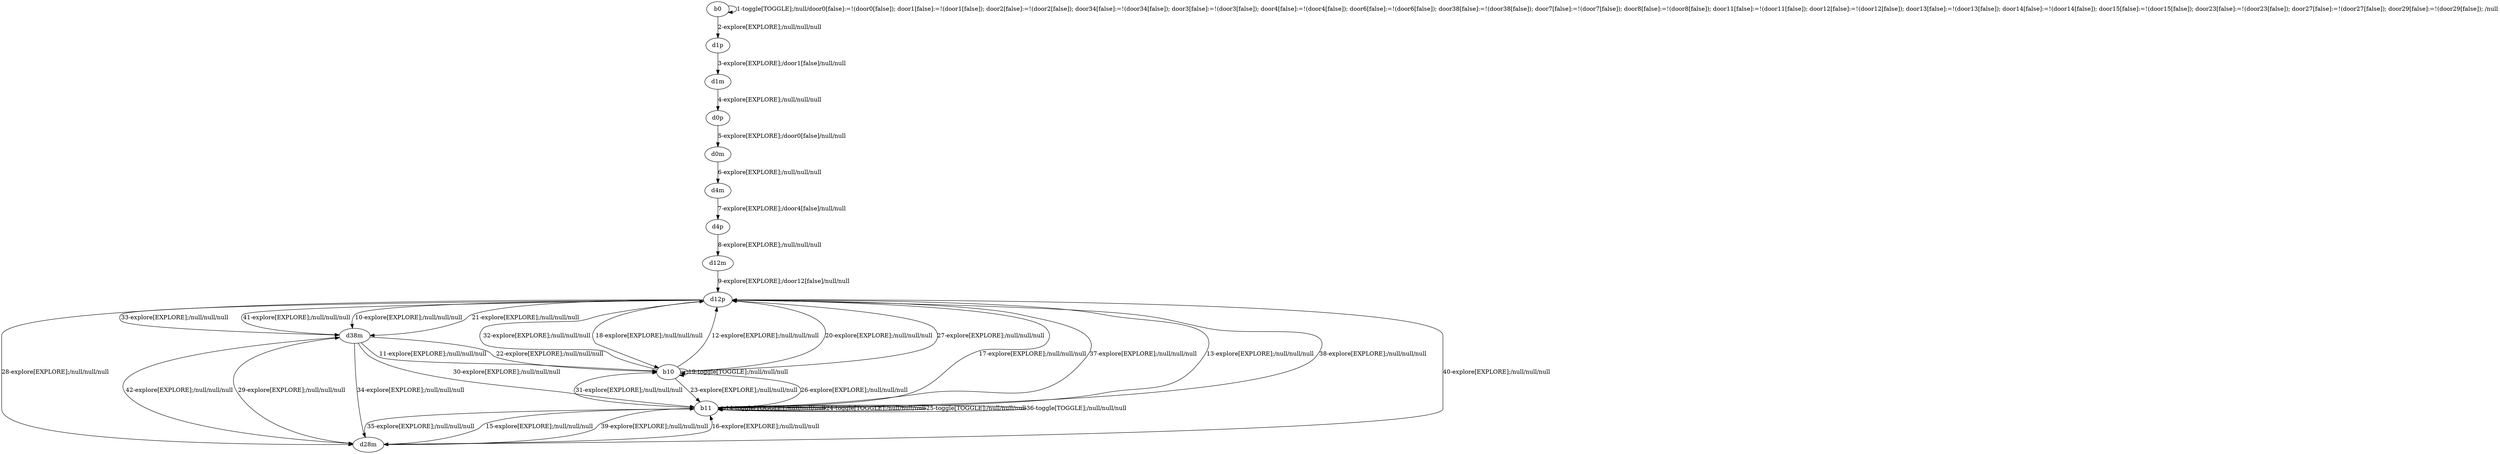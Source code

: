 # Total number of goals covered by this test: 3
# b10 --> b11
# b11 --> b10
# d28m --> d38m

digraph g {
"b0" -> "b0" [label = "1-toggle[TOGGLE];/null/door0[false]:=!(door0[false]); door1[false]:=!(door1[false]); door2[false]:=!(door2[false]); door34[false]:=!(door34[false]); door3[false]:=!(door3[false]); door4[false]:=!(door4[false]); door6[false]:=!(door6[false]); door38[false]:=!(door38[false]); door7[false]:=!(door7[false]); door8[false]:=!(door8[false]); door11[false]:=!(door11[false]); door12[false]:=!(door12[false]); door13[false]:=!(door13[false]); door14[false]:=!(door14[false]); door15[false]:=!(door15[false]); door23[false]:=!(door23[false]); door27[false]:=!(door27[false]); door29[false]:=!(door29[false]); /null"];
"b0" -> "d1p" [label = "2-explore[EXPLORE];/null/null/null"];
"d1p" -> "d1m" [label = "3-explore[EXPLORE];/door1[false]/null/null"];
"d1m" -> "d0p" [label = "4-explore[EXPLORE];/null/null/null"];
"d0p" -> "d0m" [label = "5-explore[EXPLORE];/door0[false]/null/null"];
"d0m" -> "d4m" [label = "6-explore[EXPLORE];/null/null/null"];
"d4m" -> "d4p" [label = "7-explore[EXPLORE];/door4[false]/null/null"];
"d4p" -> "d12m" [label = "8-explore[EXPLORE];/null/null/null"];
"d12m" -> "d12p" [label = "9-explore[EXPLORE];/door12[false]/null/null"];
"d12p" -> "d38m" [label = "10-explore[EXPLORE];/null/null/null"];
"d38m" -> "b10" [label = "11-explore[EXPLORE];/null/null/null"];
"b10" -> "d12p" [label = "12-explore[EXPLORE];/null/null/null"];
"d12p" -> "b11" [label = "13-explore[EXPLORE];/null/null/null"];
"b11" -> "b11" [label = "14-toggle[TOGGLE];/null/null/null"];
"b11" -> "d28m" [label = "15-explore[EXPLORE];/null/null/null"];
"d28m" -> "b11" [label = "16-explore[EXPLORE];/null/null/null"];
"b11" -> "d12p" [label = "17-explore[EXPLORE];/null/null/null"];
"d12p" -> "b10" [label = "18-explore[EXPLORE];/null/null/null"];
"b10" -> "b10" [label = "19-toggle[TOGGLE];/null/null/null"];
"b10" -> "d12p" [label = "20-explore[EXPLORE];/null/null/null"];
"d12p" -> "d38m" [label = "21-explore[EXPLORE];/null/null/null"];
"d38m" -> "b10" [label = "22-explore[EXPLORE];/null/null/null"];
"b10" -> "b11" [label = "23-explore[EXPLORE];/null/null/null"];
"b11" -> "b11" [label = "24-toggle[TOGGLE];/null/null/null"];
"b11" -> "b11" [label = "25-toggle[TOGGLE];/null/null/null"];
"b11" -> "b10" [label = "26-explore[EXPLORE];/null/null/null"];
"b10" -> "d12p" [label = "27-explore[EXPLORE];/null/null/null"];
"d12p" -> "d28m" [label = "28-explore[EXPLORE];/null/null/null"];
"d28m" -> "d38m" [label = "29-explore[EXPLORE];/null/null/null"];
"d38m" -> "b11" [label = "30-explore[EXPLORE];/null/null/null"];
"b11" -> "b10" [label = "31-explore[EXPLORE];/null/null/null"];
"b10" -> "d12p" [label = "32-explore[EXPLORE];/null/null/null"];
"d12p" -> "d38m" [label = "33-explore[EXPLORE];/null/null/null"];
"d38m" -> "d28m" [label = "34-explore[EXPLORE];/null/null/null"];
"d28m" -> "b11" [label = "35-explore[EXPLORE];/null/null/null"];
"b11" -> "b11" [label = "36-toggle[TOGGLE];/null/null/null"];
"b11" -> "d12p" [label = "37-explore[EXPLORE];/null/null/null"];
"d12p" -> "b11" [label = "38-explore[EXPLORE];/null/null/null"];
"b11" -> "d28m" [label = "39-explore[EXPLORE];/null/null/null"];
"d28m" -> "d12p" [label = "40-explore[EXPLORE];/null/null/null"];
"d12p" -> "d38m" [label = "41-explore[EXPLORE];/null/null/null"];
"d38m" -> "d28m" [label = "42-explore[EXPLORE];/null/null/null"];
}